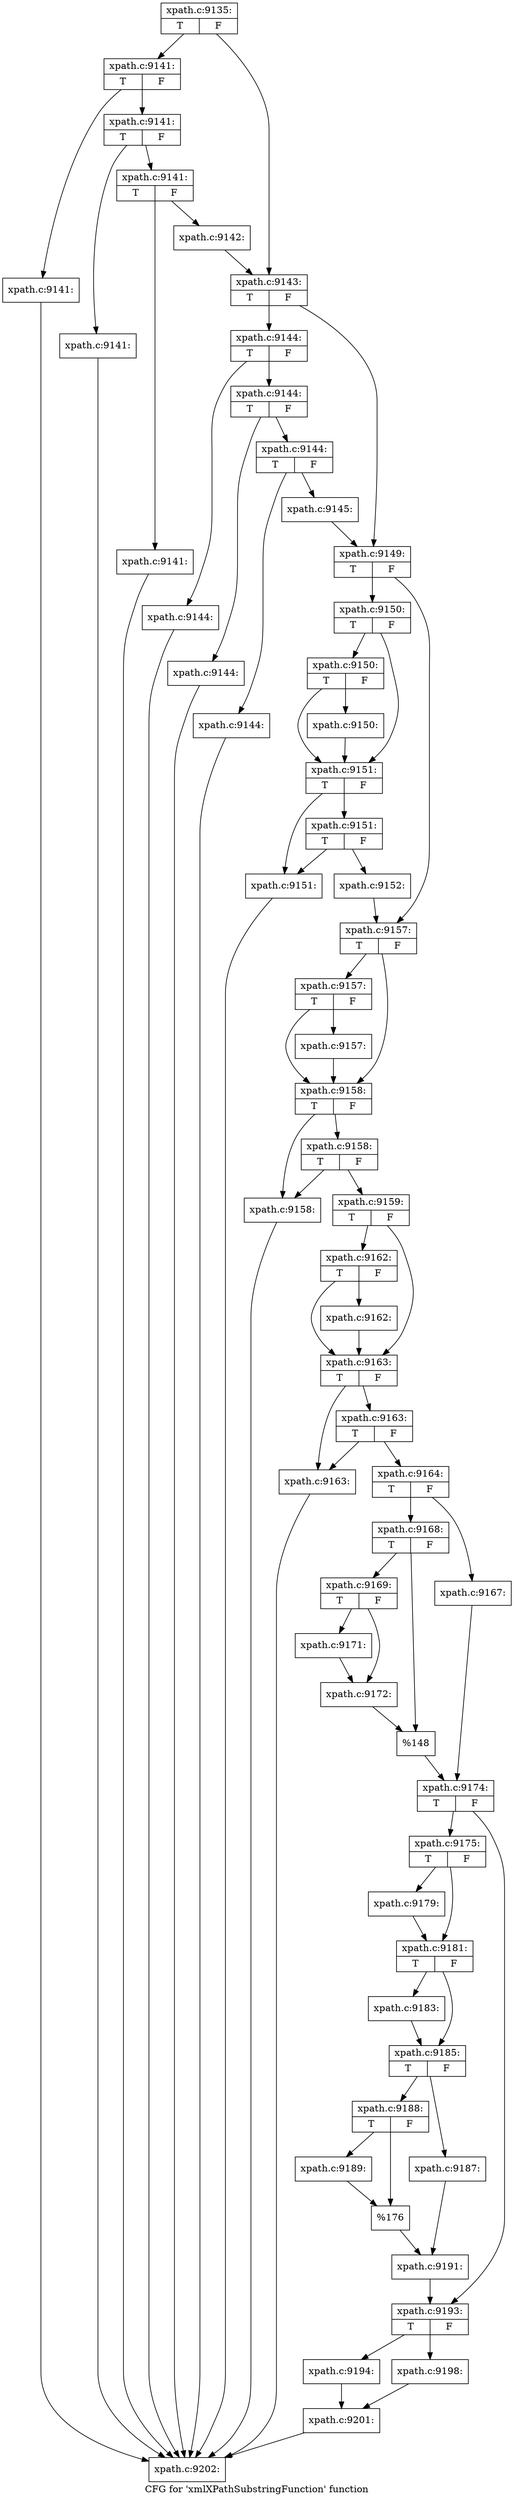 digraph "CFG for 'xmlXPathSubstringFunction' function" {
	label="CFG for 'xmlXPathSubstringFunction' function";

	Node0x55e6b27fc130 [shape=record,label="{xpath.c:9135:|{<s0>T|<s1>F}}"];
	Node0x55e6b27fc130 -> Node0x55e6b28063b0;
	Node0x55e6b27fc130 -> Node0x55e6b2806400;
	Node0x55e6b28063b0 [shape=record,label="{xpath.c:9141:|{<s0>T|<s1>F}}"];
	Node0x55e6b28063b0 -> Node0x55e6b2806790;
	Node0x55e6b28063b0 -> Node0x55e6b28067e0;
	Node0x55e6b2806790 [shape=record,label="{xpath.c:9141:}"];
	Node0x55e6b2806790 -> Node0x55e6b27fab10;
	Node0x55e6b28067e0 [shape=record,label="{xpath.c:9141:|{<s0>T|<s1>F}}"];
	Node0x55e6b28067e0 -> Node0x55e6b2806a10;
	Node0x55e6b28067e0 -> Node0x55e6b2806a60;
	Node0x55e6b2806a10 [shape=record,label="{xpath.c:9141:}"];
	Node0x55e6b2806a10 -> Node0x55e6b27fab10;
	Node0x55e6b2806a60 [shape=record,label="{xpath.c:9141:|{<s0>T|<s1>F}}"];
	Node0x55e6b2806a60 -> Node0x55e6b2806dc0;
	Node0x55e6b2806a60 -> Node0x55e6b2806e10;
	Node0x55e6b2806dc0 [shape=record,label="{xpath.c:9141:}"];
	Node0x55e6b2806dc0 -> Node0x55e6b27fab10;
	Node0x55e6b2806e10 [shape=record,label="{xpath.c:9142:}"];
	Node0x55e6b2806e10 -> Node0x55e6b2806400;
	Node0x55e6b2806400 [shape=record,label="{xpath.c:9143:|{<s0>T|<s1>F}}"];
	Node0x55e6b2806400 -> Node0x55e6b2807460;
	Node0x55e6b2806400 -> Node0x55e6b28074b0;
	Node0x55e6b2807460 [shape=record,label="{xpath.c:9144:|{<s0>T|<s1>F}}"];
	Node0x55e6b2807460 -> Node0x55e6b2807840;
	Node0x55e6b2807460 -> Node0x55e6b2807890;
	Node0x55e6b2807840 [shape=record,label="{xpath.c:9144:}"];
	Node0x55e6b2807840 -> Node0x55e6b27fab10;
	Node0x55e6b2807890 [shape=record,label="{xpath.c:9144:|{<s0>T|<s1>F}}"];
	Node0x55e6b2807890 -> Node0x55e6b2807ac0;
	Node0x55e6b2807890 -> Node0x55e6b2807b10;
	Node0x55e6b2807ac0 [shape=record,label="{xpath.c:9144:}"];
	Node0x55e6b2807ac0 -> Node0x55e6b27fab10;
	Node0x55e6b2807b10 [shape=record,label="{xpath.c:9144:|{<s0>T|<s1>F}}"];
	Node0x55e6b2807b10 -> Node0x55e6b2807f10;
	Node0x55e6b2807b10 -> Node0x55e6b2807f60;
	Node0x55e6b2807f10 [shape=record,label="{xpath.c:9144:}"];
	Node0x55e6b2807f10 -> Node0x55e6b27fab10;
	Node0x55e6b2807f60 [shape=record,label="{xpath.c:9145:}"];
	Node0x55e6b2807f60 -> Node0x55e6b28074b0;
	Node0x55e6b28074b0 [shape=record,label="{xpath.c:9149:|{<s0>T|<s1>F}}"];
	Node0x55e6b28074b0 -> Node0x55e6b2808790;
	Node0x55e6b28074b0 -> Node0x55e6b28087e0;
	Node0x55e6b2808790 [shape=record,label="{xpath.c:9150:|{<s0>T|<s1>F}}"];
	Node0x55e6b2808790 -> Node0x55e6b2808c10;
	Node0x55e6b2808790 -> Node0x55e6b2808bc0;
	Node0x55e6b2808c10 [shape=record,label="{xpath.c:9150:|{<s0>T|<s1>F}}"];
	Node0x55e6b2808c10 -> Node0x55e6b2808b70;
	Node0x55e6b2808c10 -> Node0x55e6b2808bc0;
	Node0x55e6b2808b70 [shape=record,label="{xpath.c:9150:}"];
	Node0x55e6b2808b70 -> Node0x55e6b2808bc0;
	Node0x55e6b2808bc0 [shape=record,label="{xpath.c:9151:|{<s0>T|<s1>F}}"];
	Node0x55e6b2808bc0 -> Node0x55e6b28093e0;
	Node0x55e6b2808bc0 -> Node0x55e6b2809480;
	Node0x55e6b2809480 [shape=record,label="{xpath.c:9151:|{<s0>T|<s1>F}}"];
	Node0x55e6b2809480 -> Node0x55e6b28093e0;
	Node0x55e6b2809480 -> Node0x55e6b2809430;
	Node0x55e6b28093e0 [shape=record,label="{xpath.c:9151:}"];
	Node0x55e6b28093e0 -> Node0x55e6b27fab10;
	Node0x55e6b2809430 [shape=record,label="{xpath.c:9152:}"];
	Node0x55e6b2809430 -> Node0x55e6b28087e0;
	Node0x55e6b28087e0 [shape=record,label="{xpath.c:9157:|{<s0>T|<s1>F}}"];
	Node0x55e6b28087e0 -> Node0x55e6b280a6a0;
	Node0x55e6b28087e0 -> Node0x55e6b280a650;
	Node0x55e6b280a6a0 [shape=record,label="{xpath.c:9157:|{<s0>T|<s1>F}}"];
	Node0x55e6b280a6a0 -> Node0x55e6b280a600;
	Node0x55e6b280a6a0 -> Node0x55e6b280a650;
	Node0x55e6b280a600 [shape=record,label="{xpath.c:9157:}"];
	Node0x55e6b280a600 -> Node0x55e6b280a650;
	Node0x55e6b280a650 [shape=record,label="{xpath.c:9158:|{<s0>T|<s1>F}}"];
	Node0x55e6b280a650 -> Node0x55e6b280aed0;
	Node0x55e6b280a650 -> Node0x55e6b280af70;
	Node0x55e6b280af70 [shape=record,label="{xpath.c:9158:|{<s0>T|<s1>F}}"];
	Node0x55e6b280af70 -> Node0x55e6b280aed0;
	Node0x55e6b280af70 -> Node0x55e6b280af20;
	Node0x55e6b280aed0 [shape=record,label="{xpath.c:9158:}"];
	Node0x55e6b280aed0 -> Node0x55e6b27fab10;
	Node0x55e6b280af20 [shape=record,label="{xpath.c:9159:|{<s0>T|<s1>F}}"];
	Node0x55e6b280af20 -> Node0x55e6b280c260;
	Node0x55e6b280af20 -> Node0x55e6b280c210;
	Node0x55e6b280c260 [shape=record,label="{xpath.c:9162:|{<s0>T|<s1>F}}"];
	Node0x55e6b280c260 -> Node0x55e6b280c1c0;
	Node0x55e6b280c260 -> Node0x55e6b280c210;
	Node0x55e6b280c1c0 [shape=record,label="{xpath.c:9162:}"];
	Node0x55e6b280c1c0 -> Node0x55e6b280c210;
	Node0x55e6b280c210 [shape=record,label="{xpath.c:9163:|{<s0>T|<s1>F}}"];
	Node0x55e6b280c210 -> Node0x55e6b280ca90;
	Node0x55e6b280c210 -> Node0x55e6b280cb30;
	Node0x55e6b280cb30 [shape=record,label="{xpath.c:9163:|{<s0>T|<s1>F}}"];
	Node0x55e6b280cb30 -> Node0x55e6b280ca90;
	Node0x55e6b280cb30 -> Node0x55e6b280cae0;
	Node0x55e6b280ca90 [shape=record,label="{xpath.c:9163:}"];
	Node0x55e6b280ca90 -> Node0x55e6b27fab10;
	Node0x55e6b280cae0 [shape=record,label="{xpath.c:9164:|{<s0>T|<s1>F}}"];
	Node0x55e6b280cae0 -> Node0x55e6b280d6d0;
	Node0x55e6b280cae0 -> Node0x55e6b280d630;
	Node0x55e6b280d630 [shape=record,label="{xpath.c:9167:}"];
	Node0x55e6b280d630 -> Node0x55e6b280d680;
	Node0x55e6b280d6d0 [shape=record,label="{xpath.c:9168:|{<s0>T|<s1>F}}"];
	Node0x55e6b280d6d0 -> Node0x55e6b280dc50;
	Node0x55e6b280d6d0 -> Node0x55e6b280dca0;
	Node0x55e6b280dc50 [shape=record,label="{xpath.c:9169:|{<s0>T|<s1>F}}"];
	Node0x55e6b280dc50 -> Node0x55e6b280e200;
	Node0x55e6b280dc50 -> Node0x55e6b280e250;
	Node0x55e6b280e200 [shape=record,label="{xpath.c:9171:}"];
	Node0x55e6b280e200 -> Node0x55e6b280e250;
	Node0x55e6b280e250 [shape=record,label="{xpath.c:9172:}"];
	Node0x55e6b280e250 -> Node0x55e6b280dca0;
	Node0x55e6b280dca0 [shape=record,label="{%148}"];
	Node0x55e6b280dca0 -> Node0x55e6b280d680;
	Node0x55e6b280d680 [shape=record,label="{xpath.c:9174:|{<s0>T|<s1>F}}"];
	Node0x55e6b280d680 -> Node0x55e6b280f0e0;
	Node0x55e6b280d680 -> Node0x55e6b280f130;
	Node0x55e6b280f0e0 [shape=record,label="{xpath.c:9175:|{<s0>T|<s1>F}}"];
	Node0x55e6b280f0e0 -> Node0x55e6b280fd80;
	Node0x55e6b280f0e0 -> Node0x55e6b280fdd0;
	Node0x55e6b280fd80 [shape=record,label="{xpath.c:9179:}"];
	Node0x55e6b280fd80 -> Node0x55e6b280fdd0;
	Node0x55e6b280fdd0 [shape=record,label="{xpath.c:9181:|{<s0>T|<s1>F}}"];
	Node0x55e6b280fdd0 -> Node0x55e6b28106b0;
	Node0x55e6b280fdd0 -> Node0x55e6b2810700;
	Node0x55e6b28106b0 [shape=record,label="{xpath.c:9183:}"];
	Node0x55e6b28106b0 -> Node0x55e6b2810700;
	Node0x55e6b2810700 [shape=record,label="{xpath.c:9185:|{<s0>T|<s1>F}}"];
	Node0x55e6b2810700 -> Node0x55e6b2811100;
	Node0x55e6b2810700 -> Node0x55e6b2811060;
	Node0x55e6b2811060 [shape=record,label="{xpath.c:9187:}"];
	Node0x55e6b2811060 -> Node0x55e6b28110b0;
	Node0x55e6b2811100 [shape=record,label="{xpath.c:9188:|{<s0>T|<s1>F}}"];
	Node0x55e6b2811100 -> Node0x55e6b2811630;
	Node0x55e6b2811100 -> Node0x55e6b2811680;
	Node0x55e6b2811630 [shape=record,label="{xpath.c:9189:}"];
	Node0x55e6b2811630 -> Node0x55e6b2811680;
	Node0x55e6b2811680 [shape=record,label="{%176}"];
	Node0x55e6b2811680 -> Node0x55e6b28110b0;
	Node0x55e6b28110b0 [shape=record,label="{xpath.c:9191:}"];
	Node0x55e6b28110b0 -> Node0x55e6b280f130;
	Node0x55e6b280f130 [shape=record,label="{xpath.c:9193:|{<s0>T|<s1>F}}"];
	Node0x55e6b280f130 -> Node0x55e6b2811e80;
	Node0x55e6b280f130 -> Node0x55e6b2811f20;
	Node0x55e6b2811e80 [shape=record,label="{xpath.c:9194:}"];
	Node0x55e6b2811e80 -> Node0x55e6b2811ed0;
	Node0x55e6b2811f20 [shape=record,label="{xpath.c:9198:}"];
	Node0x55e6b2811f20 -> Node0x55e6b2811ed0;
	Node0x55e6b2811ed0 [shape=record,label="{xpath.c:9201:}"];
	Node0x55e6b2811ed0 -> Node0x55e6b27fab10;
	Node0x55e6b27fab10 [shape=record,label="{xpath.c:9202:}"];
}
